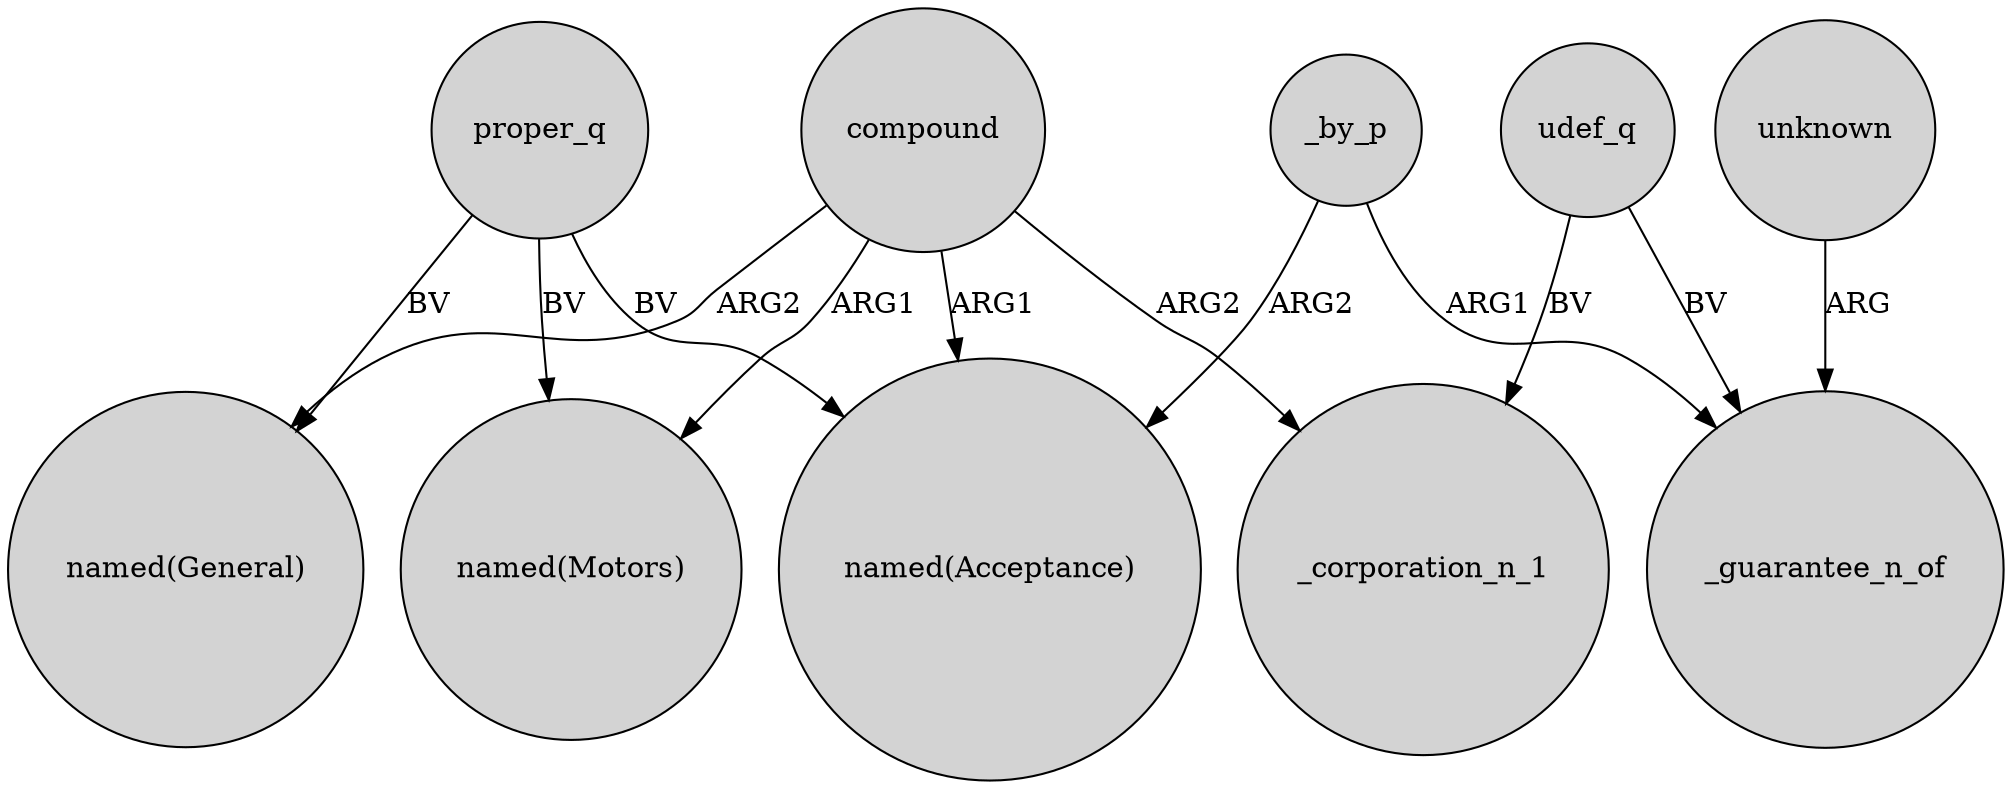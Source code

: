 digraph {
	node [shape=circle style=filled]
	_by_p -> "named(Acceptance)" [label=ARG2]
	proper_q -> "named(Acceptance)" [label=BV]
	unknown -> _guarantee_n_of [label=ARG]
	udef_q -> _guarantee_n_of [label=BV]
	compound -> "named(Acceptance)" [label=ARG1]
	compound -> "named(General)" [label=ARG2]
	compound -> _corporation_n_1 [label=ARG2]
	_by_p -> _guarantee_n_of [label=ARG1]
	proper_q -> "named(Motors)" [label=BV]
	proper_q -> "named(General)" [label=BV]
	compound -> "named(Motors)" [label=ARG1]
	udef_q -> _corporation_n_1 [label=BV]
}

